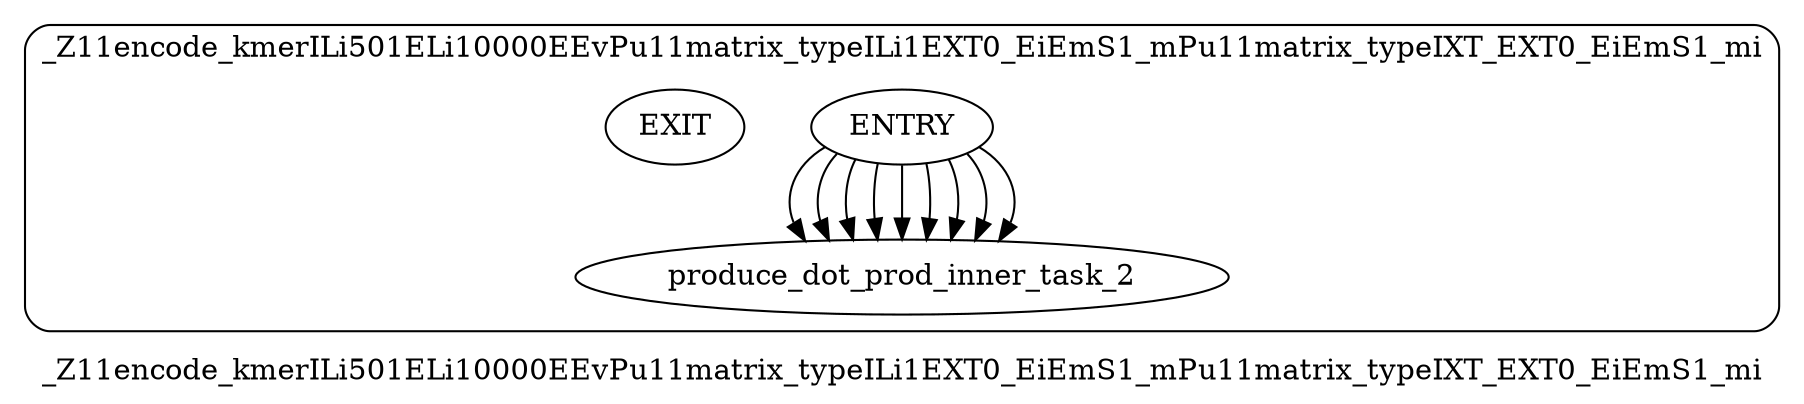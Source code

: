 digraph "HPVM DAG" {
label=_Z11encode_kmerILi501ELi10000EEvPu11matrix_typeILi1EXT0_EiEmS1_mPu11matrix_typeIXT_EXT0_EiEmS1_mi
compound=true;
style="rounded"subgraph "cluster _Z11encode_kmerILi501ELi10000EEvPu11matrix_typeILi1EXT0_EiEmS1_mPu11matrix_typeIXT_EXT0_EiEmS1_mi"{
label = _Z11encode_kmerILi501ELi10000EEvPu11matrix_typeILi1EXT0_EiEmS1_mPu11matrix_typeIXT_EXT0_EiEmS1_mi
_Z11encode_kmerILi501ELi10000EEvPu11matrix_typeILi1EXT0_EiEmS1_mPu11matrix_typeIXT_EXT0_EiEmS1_miENTRY[label = "ENTRY"]
_Z11encode_kmerILi501ELi10000EEvPu11matrix_typeILi1EXT0_EiEmS1_mPu11matrix_typeIXT_EXT0_EiEmS1_miEXIT[label = "EXIT"]
produce_dot_prod_inner_task_2
_Z11encode_kmerILi501ELi10000EEvPu11matrix_typeILi1EXT0_EiEmS1_mPu11matrix_typeIXT_EXT0_EiEmS1_miENTRY->produce_dot_prod_inner_task_2
_Z11encode_kmerILi501ELi10000EEvPu11matrix_typeILi1EXT0_EiEmS1_mPu11matrix_typeIXT_EXT0_EiEmS1_miENTRY->produce_dot_prod_inner_task_2
_Z11encode_kmerILi501ELi10000EEvPu11matrix_typeILi1EXT0_EiEmS1_mPu11matrix_typeIXT_EXT0_EiEmS1_miENTRY->produce_dot_prod_inner_task_2
_Z11encode_kmerILi501ELi10000EEvPu11matrix_typeILi1EXT0_EiEmS1_mPu11matrix_typeIXT_EXT0_EiEmS1_miENTRY->produce_dot_prod_inner_task_2
_Z11encode_kmerILi501ELi10000EEvPu11matrix_typeILi1EXT0_EiEmS1_mPu11matrix_typeIXT_EXT0_EiEmS1_miENTRY->produce_dot_prod_inner_task_2
_Z11encode_kmerILi501ELi10000EEvPu11matrix_typeILi1EXT0_EiEmS1_mPu11matrix_typeIXT_EXT0_EiEmS1_miENTRY->produce_dot_prod_inner_task_2
_Z11encode_kmerILi501ELi10000EEvPu11matrix_typeILi1EXT0_EiEmS1_mPu11matrix_typeIXT_EXT0_EiEmS1_miENTRY->produce_dot_prod_inner_task_2
_Z11encode_kmerILi501ELi10000EEvPu11matrix_typeILi1EXT0_EiEmS1_mPu11matrix_typeIXT_EXT0_EiEmS1_miENTRY->produce_dot_prod_inner_task_2
_Z11encode_kmerILi501ELi10000EEvPu11matrix_typeILi1EXT0_EiEmS1_mPu11matrix_typeIXT_EXT0_EiEmS1_miENTRY->produce_dot_prod_inner_task_2
} 
}
